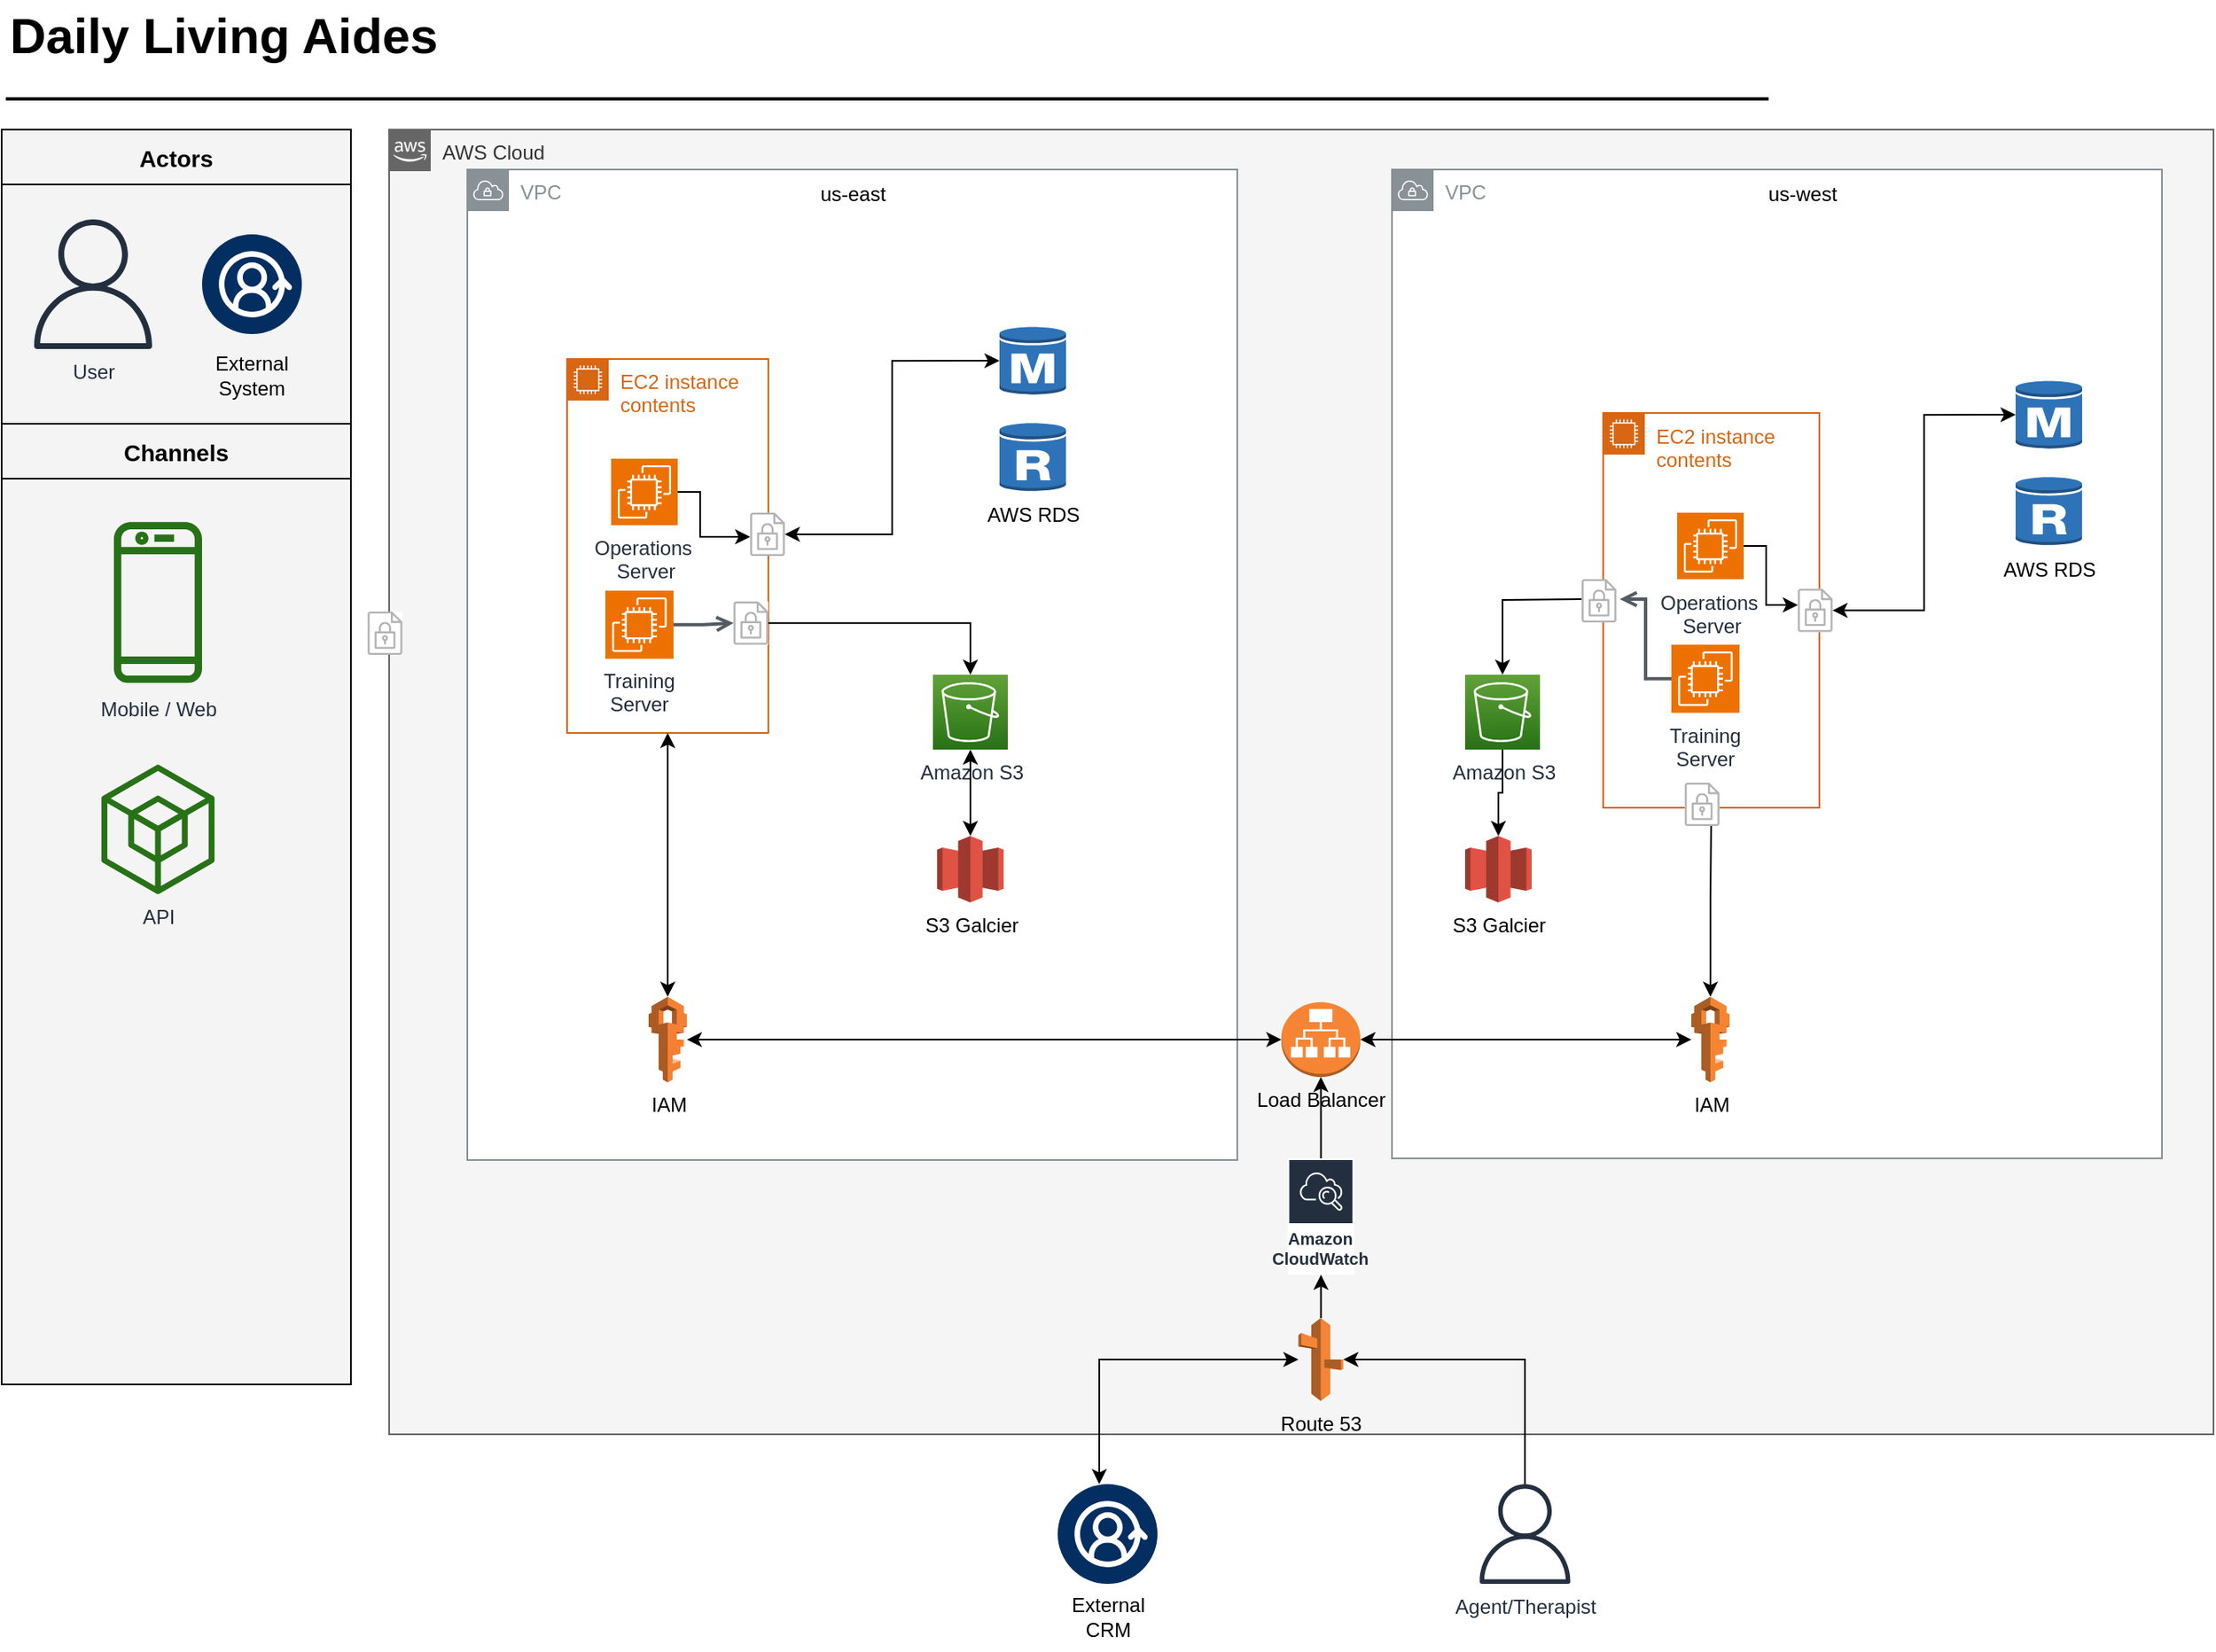 <mxfile version="24.2.3" type="github">
  <diagram id="Ht1M8jgEwFfnCIfOTk4-" name="Page-1">
    <mxGraphModel dx="1647" dy="903" grid="1" gridSize="10" guides="1" tooltips="1" connect="1" arrows="1" fold="1" page="1" pageScale="1" pageWidth="827" pageHeight="1169" background="#ffffff" math="0" shadow="0">
      <root>
        <mxCell id="0" />
        <mxCell id="1" parent="0" />
        <mxCell id="jZVaUwOg5UY3L9NAnvdq-71" value="AWS Cloud" style="points=[[0,0],[0.25,0],[0.5,0],[0.75,0],[1,0],[1,0.25],[1,0.5],[1,0.75],[1,1],[0.75,1],[0.5,1],[0.25,1],[0,1],[0,0.75],[0,0.5],[0,0.25]];outlineConnect=0;html=1;whiteSpace=wrap;fontSize=12;fontStyle=0;shape=mxgraph.aws4.group;grIcon=mxgraph.aws4.group_aws_cloud_alt;strokeColor=#666666;fillColor=#f5f5f5;verticalAlign=top;align=left;spacingLeft=30;dashed=0;labelBackgroundColor=none;container=1;pointerEvents=0;collapsible=0;recursiveResize=0;fontColor=#333333;" parent="1" vertex="1">
          <mxGeometry x="263" y="125" width="1097" height="785" as="geometry" />
        </mxCell>
        <mxCell id="KoPTWkY8e3LpEGwqUNaz-33" value="VPC" style="sketch=0;outlineConnect=0;gradientColor=none;html=1;whiteSpace=wrap;fontSize=12;fontStyle=0;shape=mxgraph.aws4.group;grIcon=mxgraph.aws4.group_vpc;strokeColor=#879196;fillColor=default;verticalAlign=top;align=left;spacingLeft=30;fontColor=#879196;dashed=0;" vertex="1" parent="jZVaUwOg5UY3L9NAnvdq-71">
          <mxGeometry x="47" y="24" width="463" height="596" as="geometry" />
        </mxCell>
        <mxCell id="jZVaUwOg5UY3L9NAnvdq-173" value="" style="group" parent="jZVaUwOg5UY3L9NAnvdq-71" vertex="1" connectable="0">
          <mxGeometry x="-13.0" y="290" width="27.0" height="38" as="geometry" />
        </mxCell>
        <mxCell id="jZVaUwOg5UY3L9NAnvdq-174" value="" style="rounded=0;whiteSpace=wrap;html=1;labelBackgroundColor=#ffffff;fontSize=14;align=center;strokeColor=none;" parent="jZVaUwOg5UY3L9NAnvdq-173" vertex="1">
          <mxGeometry width="21" height="26" as="geometry" />
        </mxCell>
        <mxCell id="jZVaUwOg5UY3L9NAnvdq-175" value="" style="outlineConnect=0;fontColor=#232F3E;gradientColor=none;fillColor=#B3B3B3;strokeColor=none;dashed=0;verticalLabelPosition=bottom;verticalAlign=top;align=center;html=1;fontSize=12;fontStyle=0;aspect=fixed;pointerEvents=1;shape=mxgraph.aws4.encrypted_data;labelBackgroundColor=#ffffff;" parent="jZVaUwOg5UY3L9NAnvdq-173" vertex="1">
          <mxGeometry width="21" height="26" as="geometry" />
        </mxCell>
        <mxCell id="KoPTWkY8e3LpEGwqUNaz-47" value="S3 Galcier" style="outlineConnect=0;dashed=0;verticalLabelPosition=bottom;verticalAlign=top;align=center;html=1;shape=mxgraph.aws3.glacier;fillColor=#E05243;gradientColor=none;" vertex="1" parent="jZVaUwOg5UY3L9NAnvdq-71">
          <mxGeometry x="329.5" y="425" width="40" height="40" as="geometry" />
        </mxCell>
        <mxCell id="KoPTWkY8e3LpEGwqUNaz-69" value="VPC" style="sketch=0;outlineConnect=0;gradientColor=none;html=1;whiteSpace=wrap;fontSize=12;fontStyle=0;shape=mxgraph.aws4.group;grIcon=mxgraph.aws4.group_vpc;strokeColor=#879196;fillColor=default;verticalAlign=top;align=left;spacingLeft=30;fontColor=#879196;dashed=0;" vertex="1" parent="jZVaUwOg5UY3L9NAnvdq-71">
          <mxGeometry x="603" y="24" width="463" height="595" as="geometry" />
        </mxCell>
        <mxCell id="jZVaUwOg5UY3L9NAnvdq-73" value="Amazon S3" style="outlineConnect=0;fontColor=#232F3E;gradientColor=#60A337;gradientDirection=north;fillColor=#277116;strokeColor=#ffffff;dashed=0;verticalLabelPosition=bottom;verticalAlign=top;align=center;html=1;fontSize=12;fontStyle=0;aspect=fixed;shape=mxgraph.aws4.resourceIcon;resIcon=mxgraph.aws4.s3;labelBackgroundColor=none;" parent="jZVaUwOg5UY3L9NAnvdq-71" vertex="1">
          <mxGeometry x="327" y="328" width="45" height="45" as="geometry" />
        </mxCell>
        <mxCell id="KoPTWkY8e3LpEGwqUNaz-32" value="" style="group" vertex="1" connectable="0" parent="jZVaUwOg5UY3L9NAnvdq-71">
          <mxGeometry x="367" y="118" width="40" height="100" as="geometry" />
        </mxCell>
        <mxCell id="KoPTWkY8e3LpEGwqUNaz-12" value="" style="outlineConnect=0;dashed=0;verticalLabelPosition=bottom;verticalAlign=top;align=center;html=1;shape=mxgraph.aws3.rds_db_instance;fillColor=#2E73B8;gradientColor=none;" vertex="1" parent="KoPTWkY8e3LpEGwqUNaz-32">
          <mxGeometry width="40" height="42.105" as="geometry" />
        </mxCell>
        <mxCell id="KoPTWkY8e3LpEGwqUNaz-31" value="AWS RDS&lt;div&gt;&lt;br&gt;&lt;/div&gt;" style="outlineConnect=0;dashed=0;verticalLabelPosition=bottom;verticalAlign=top;align=center;html=1;shape=mxgraph.aws3.rds_db_instance_read_replica;fillColor=#2E73B8;gradientColor=none;" vertex="1" parent="KoPTWkY8e3LpEGwqUNaz-32">
          <mxGeometry y="57.895" width="40" height="42.105" as="geometry" />
        </mxCell>
        <mxCell id="KoPTWkY8e3LpEGwqUNaz-34" value="EC2 instance contents" style="points=[[0,0],[0.25,0],[0.5,0],[0.75,0],[1,0],[1,0.25],[1,0.5],[1,0.75],[1,1],[0.75,1],[0.5,1],[0.25,1],[0,1],[0,0.75],[0,0.5],[0,0.25]];outlineConnect=0;gradientColor=none;html=1;whiteSpace=wrap;fontSize=12;fontStyle=0;container=1;pointerEvents=0;collapsible=0;recursiveResize=0;shape=mxgraph.aws4.group;grIcon=mxgraph.aws4.group_ec2_instance_contents;strokeColor=#D86613;fillColor=none;verticalAlign=top;align=left;spacingLeft=30;fontColor=#D86613;dashed=0;" vertex="1" parent="jZVaUwOg5UY3L9NAnvdq-71">
          <mxGeometry x="107" y="138" width="121" height="225" as="geometry" />
        </mxCell>
        <mxCell id="KoPTWkY8e3LpEGwqUNaz-9" value="" style="group" vertex="1" connectable="0" parent="jZVaUwOg5UY3L9NAnvdq-71">
          <mxGeometry x="130" y="170" width="43.5" height="133" as="geometry" />
        </mxCell>
        <mxCell id="KoPTWkY8e3LpEGwqUNaz-6" value="Training&lt;div&gt;Server&lt;/div&gt;" style="sketch=0;points=[[0,0,0],[0.25,0,0],[0.5,0,0],[0.75,0,0],[1,0,0],[0,1,0],[0.25,1,0],[0.5,1,0],[0.75,1,0],[1,1,0],[0,0.25,0],[0,0.5,0],[0,0.75,0],[1,0.25,0],[1,0.5,0],[1,0.75,0]];outlineConnect=0;fontColor=#232F3E;fillColor=#ED7100;strokeColor=#ffffff;dashed=0;verticalLabelPosition=bottom;verticalAlign=top;align=center;html=1;fontSize=12;fontStyle=0;aspect=fixed;shape=mxgraph.aws4.resourceIcon;resIcon=mxgraph.aws4.ec2;" vertex="1" parent="KoPTWkY8e3LpEGwqUNaz-9">
          <mxGeometry y="107.386" width="40.984" height="40.984" as="geometry" />
        </mxCell>
        <mxCell id="KoPTWkY8e3LpEGwqUNaz-5" value="Operations&amp;nbsp;&lt;div&gt;Server&lt;/div&gt;" style="sketch=0;points=[[0,0,0],[0.25,0,0],[0.5,0,0],[0.75,0,0],[1,0,0],[0,1,0],[0.25,1,0],[0.5,1,0],[0.75,1,0],[1,1,0],[0,0.25,0],[0,0.5,0],[0,0.75,0],[1,0.25,0],[1,0.5,0],[1,0.75,0]];outlineConnect=0;fontColor=#232F3E;fillColor=#ED7100;strokeColor=#ffffff;dashed=0;verticalLabelPosition=bottom;verticalAlign=top;align=center;html=1;fontSize=12;fontStyle=0;aspect=fixed;shape=mxgraph.aws4.resourceIcon;resIcon=mxgraph.aws4.ec2;" vertex="1" parent="jZVaUwOg5UY3L9NAnvdq-71">
          <mxGeometry x="133.5" y="198" width="40" height="40" as="geometry" />
        </mxCell>
        <mxCell id="KoPTWkY8e3LpEGwqUNaz-102" style="edgeStyle=orthogonalEdgeStyle;rounded=0;orthogonalLoop=1;jettySize=auto;html=1;entryX=0;entryY=0.5;entryDx=0;entryDy=0;entryPerimeter=0;startArrow=classic;startFill=1;endArrow=classic;endFill=1;" edge="1" parent="jZVaUwOg5UY3L9NAnvdq-71" source="KoPTWkY8e3LpEGwqUNaz-39" target="KoPTWkY8e3LpEGwqUNaz-114">
          <mxGeometry relative="1" as="geometry" />
        </mxCell>
        <mxCell id="KoPTWkY8e3LpEGwqUNaz-130" style="edgeStyle=orthogonalEdgeStyle;rounded=0;orthogonalLoop=1;jettySize=auto;html=1;startArrow=classic;startFill=1;" edge="1" parent="jZVaUwOg5UY3L9NAnvdq-71" source="KoPTWkY8e3LpEGwqUNaz-39" target="KoPTWkY8e3LpEGwqUNaz-34">
          <mxGeometry relative="1" as="geometry" />
        </mxCell>
        <mxCell id="KoPTWkY8e3LpEGwqUNaz-39" value="IAM" style="outlineConnect=0;dashed=0;verticalLabelPosition=bottom;verticalAlign=top;align=center;html=1;shape=mxgraph.aws3.iam;fillColor=#f58033;gradientColor=none;" vertex="1" parent="jZVaUwOg5UY3L9NAnvdq-71">
          <mxGeometry x="156" y="521.75" width="23" height="51.5" as="geometry" />
        </mxCell>
        <mxCell id="KoPTWkY8e3LpEGwqUNaz-46" style="edgeStyle=orthogonalEdgeStyle;rounded=0;orthogonalLoop=1;jettySize=auto;html=1;" edge="1" parent="jZVaUwOg5UY3L9NAnvdq-71" source="KoPTWkY8e3LpEGwqUNaz-5" target="jZVaUwOg5UY3L9NAnvdq-190">
          <mxGeometry relative="1" as="geometry">
            <mxPoint x="197" y="253" as="targetPoint" />
            <Array as="points">
              <mxPoint x="187" y="218" />
              <mxPoint x="187" y="245" />
            </Array>
          </mxGeometry>
        </mxCell>
        <mxCell id="KoPTWkY8e3LpEGwqUNaz-85" value="Amazon S3" style="outlineConnect=0;fontColor=#232F3E;gradientColor=#60A337;gradientDirection=north;fillColor=#277116;strokeColor=#ffffff;dashed=0;verticalLabelPosition=bottom;verticalAlign=top;align=center;html=1;fontSize=12;fontStyle=0;aspect=fixed;shape=mxgraph.aws4.resourceIcon;resIcon=mxgraph.aws4.s3;labelBackgroundColor=none;" vertex="1" parent="jZVaUwOg5UY3L9NAnvdq-71">
          <mxGeometry x="647" y="328" width="45" height="45" as="geometry" />
        </mxCell>
        <mxCell id="KoPTWkY8e3LpEGwqUNaz-86" value="" style="group" vertex="1" connectable="0" parent="jZVaUwOg5UY3L9NAnvdq-71">
          <mxGeometry x="978" y="150.5" width="40" height="100" as="geometry" />
        </mxCell>
        <mxCell id="KoPTWkY8e3LpEGwqUNaz-87" value="" style="outlineConnect=0;dashed=0;verticalLabelPosition=bottom;verticalAlign=top;align=center;html=1;shape=mxgraph.aws3.rds_db_instance;fillColor=#2E73B8;gradientColor=none;" vertex="1" parent="KoPTWkY8e3LpEGwqUNaz-86">
          <mxGeometry width="40" height="42.105" as="geometry" />
        </mxCell>
        <mxCell id="KoPTWkY8e3LpEGwqUNaz-88" value="AWS RDS&lt;div&gt;&lt;br&gt;&lt;/div&gt;" style="outlineConnect=0;dashed=0;verticalLabelPosition=bottom;verticalAlign=top;align=center;html=1;shape=mxgraph.aws3.rds_db_instance_read_replica;fillColor=#2E73B8;gradientColor=none;" vertex="1" parent="KoPTWkY8e3LpEGwqUNaz-86">
          <mxGeometry y="57.895" width="40" height="42.105" as="geometry" />
        </mxCell>
        <mxCell id="KoPTWkY8e3LpEGwqUNaz-105" style="edgeStyle=orthogonalEdgeStyle;rounded=0;orthogonalLoop=1;jettySize=auto;html=1;" edge="1" parent="jZVaUwOg5UY3L9NAnvdq-71" target="KoPTWkY8e3LpEGwqUNaz-85">
          <mxGeometry relative="1" as="geometry">
            <mxPoint x="717" y="282.5" as="sourcePoint" />
          </mxGeometry>
        </mxCell>
        <mxCell id="KoPTWkY8e3LpEGwqUNaz-90" value="EC2 instance contents" style="points=[[0,0],[0.25,0],[0.5,0],[0.75,0],[1,0],[1,0.25],[1,0.5],[1,0.75],[1,1],[0.75,1],[0.5,1],[0.25,1],[0,1],[0,0.75],[0,0.5],[0,0.25]];outlineConnect=0;gradientColor=none;html=1;whiteSpace=wrap;fontSize=12;fontStyle=0;container=1;pointerEvents=0;collapsible=0;recursiveResize=0;shape=mxgraph.aws4.group;grIcon=mxgraph.aws4.group_ec2_instance_contents;strokeColor=#D86613;fillColor=none;verticalAlign=top;align=left;spacingLeft=30;fontColor=#D86613;dashed=0;" vertex="1" parent="jZVaUwOg5UY3L9NAnvdq-71">
          <mxGeometry x="730" y="170.5" width="130" height="237.5" as="geometry" />
        </mxCell>
        <mxCell id="KoPTWkY8e3LpEGwqUNaz-134" value="" style="group" vertex="1" connectable="0" parent="KoPTWkY8e3LpEGwqUNaz-90">
          <mxGeometry x="-13" y="100" width="21" height="26" as="geometry" />
        </mxCell>
        <mxCell id="KoPTWkY8e3LpEGwqUNaz-135" value="" style="rounded=0;whiteSpace=wrap;html=1;labelBackgroundColor=#ffffff;fontSize=14;align=center;strokeColor=none;" vertex="1" parent="KoPTWkY8e3LpEGwqUNaz-134">
          <mxGeometry width="21" height="26" as="geometry" />
        </mxCell>
        <mxCell id="KoPTWkY8e3LpEGwqUNaz-136" value="" style="outlineConnect=0;fontColor=#232F3E;gradientColor=none;fillColor=#B3B3B3;strokeColor=none;dashed=0;verticalLabelPosition=bottom;verticalAlign=top;align=center;html=1;fontSize=12;fontStyle=0;aspect=fixed;pointerEvents=1;shape=mxgraph.aws4.encrypted_data;labelBackgroundColor=#ffffff;" vertex="1" parent="KoPTWkY8e3LpEGwqUNaz-134">
          <mxGeometry width="21" height="26" as="geometry" />
        </mxCell>
        <mxCell id="KoPTWkY8e3LpEGwqUNaz-137" value="" style="group" vertex="1" connectable="0" parent="KoPTWkY8e3LpEGwqUNaz-90">
          <mxGeometry x="117" y="105.75" width="21" height="26" as="geometry" />
        </mxCell>
        <mxCell id="KoPTWkY8e3LpEGwqUNaz-138" value="" style="rounded=0;whiteSpace=wrap;html=1;labelBackgroundColor=#ffffff;fontSize=14;align=center;strokeColor=none;" vertex="1" parent="KoPTWkY8e3LpEGwqUNaz-137">
          <mxGeometry width="21" height="26" as="geometry" />
        </mxCell>
        <mxCell id="KoPTWkY8e3LpEGwqUNaz-139" value="" style="outlineConnect=0;fontColor=#232F3E;gradientColor=none;fillColor=#B3B3B3;strokeColor=none;dashed=0;verticalLabelPosition=bottom;verticalAlign=top;align=center;html=1;fontSize=12;fontStyle=0;aspect=fixed;pointerEvents=1;shape=mxgraph.aws4.encrypted_data;labelBackgroundColor=#ffffff;" vertex="1" parent="KoPTWkY8e3LpEGwqUNaz-137">
          <mxGeometry width="21" height="26" as="geometry" />
        </mxCell>
        <mxCell id="KoPTWkY8e3LpEGwqUNaz-91" value="" style="group" vertex="1" connectable="0" parent="jZVaUwOg5UY3L9NAnvdq-71">
          <mxGeometry x="771" y="202.5" width="43.5" height="133" as="geometry" />
        </mxCell>
        <mxCell id="KoPTWkY8e3LpEGwqUNaz-92" value="Training&lt;div&gt;Server&lt;/div&gt;" style="sketch=0;points=[[0,0,0],[0.25,0,0],[0.5,0,0],[0.75,0,0],[1,0,0],[0,1,0],[0.25,1,0],[0.5,1,0],[0.75,1,0],[1,1,0],[0,0.25,0],[0,0.5,0],[0,0.75,0],[1,0.25,0],[1,0.5,0],[1,0.75,0]];outlineConnect=0;fontColor=#232F3E;fillColor=#ED7100;strokeColor=#ffffff;dashed=0;verticalLabelPosition=bottom;verticalAlign=top;align=center;html=1;fontSize=12;fontStyle=0;aspect=fixed;shape=mxgraph.aws4.resourceIcon;resIcon=mxgraph.aws4.ec2;" vertex="1" parent="KoPTWkY8e3LpEGwqUNaz-91">
          <mxGeometry y="107.386" width="40.984" height="40.984" as="geometry" />
        </mxCell>
        <mxCell id="KoPTWkY8e3LpEGwqUNaz-93" value="Operations&amp;nbsp;&lt;div&gt;Server&lt;/div&gt;" style="sketch=0;points=[[0,0,0],[0.25,0,0],[0.5,0,0],[0.75,0,0],[1,0,0],[0,1,0],[0.25,1,0],[0.5,1,0],[0.75,1,0],[1,1,0],[0,0.25,0],[0,0.5,0],[0,0.75,0],[1,0.25,0],[1,0.5,0],[1,0.75,0]];outlineConnect=0;fontColor=#232F3E;fillColor=#ED7100;strokeColor=#ffffff;dashed=0;verticalLabelPosition=bottom;verticalAlign=top;align=center;html=1;fontSize=12;fontStyle=0;aspect=fixed;shape=mxgraph.aws4.resourceIcon;resIcon=mxgraph.aws4.ec2;" vertex="1" parent="jZVaUwOg5UY3L9NAnvdq-71">
          <mxGeometry x="774.5" y="230.5" width="40" height="40" as="geometry" />
        </mxCell>
        <mxCell id="KoPTWkY8e3LpEGwqUNaz-104" style="edgeStyle=orthogonalEdgeStyle;rounded=0;orthogonalLoop=1;jettySize=auto;html=1;entryX=1;entryY=0.5;entryDx=0;entryDy=0;entryPerimeter=0;startArrow=classic;startFill=1;endArrow=classic;endFill=1;" edge="1" parent="jZVaUwOg5UY3L9NAnvdq-71" source="KoPTWkY8e3LpEGwqUNaz-95" target="KoPTWkY8e3LpEGwqUNaz-114">
          <mxGeometry relative="1" as="geometry" />
        </mxCell>
        <mxCell id="KoPTWkY8e3LpEGwqUNaz-131" style="edgeStyle=orthogonalEdgeStyle;rounded=0;orthogonalLoop=1;jettySize=auto;html=1;startArrow=classic;startFill=1;" edge="1" parent="jZVaUwOg5UY3L9NAnvdq-71" source="KoPTWkY8e3LpEGwqUNaz-95" target="KoPTWkY8e3LpEGwqUNaz-90">
          <mxGeometry relative="1" as="geometry" />
        </mxCell>
        <mxCell id="KoPTWkY8e3LpEGwqUNaz-95" value="IAM" style="outlineConnect=0;dashed=0;verticalLabelPosition=bottom;verticalAlign=top;align=center;html=1;shape=mxgraph.aws3.iam;fillColor=#f58533;gradientColor=none;" vertex="1" parent="jZVaUwOg5UY3L9NAnvdq-71">
          <mxGeometry x="783" y="521.75" width="23" height="51.5" as="geometry" />
        </mxCell>
        <mxCell id="KoPTWkY8e3LpEGwqUNaz-98" value="" style="edgeStyle=elbowEdgeStyle;rounded=0;orthogonalLoop=1;jettySize=auto;html=1;endArrow=open;endFill=0;strokeColor=#545B64;strokeWidth=2;fontSize=14;exitX=0;exitY=0.5;exitDx=0;exitDy=0;exitPerimeter=0;" edge="1" parent="jZVaUwOg5UY3L9NAnvdq-71" source="KoPTWkY8e3LpEGwqUNaz-92">
          <mxGeometry relative="1" as="geometry">
            <mxPoint x="1078" y="455.5" as="sourcePoint" />
            <mxPoint x="740" y="282.5" as="targetPoint" />
            <Array as="points" />
          </mxGeometry>
        </mxCell>
        <mxCell id="KoPTWkY8e3LpEGwqUNaz-99" style="edgeStyle=orthogonalEdgeStyle;rounded=0;orthogonalLoop=1;jettySize=auto;html=1;" edge="1" parent="jZVaUwOg5UY3L9NAnvdq-71" source="KoPTWkY8e3LpEGwqUNaz-93" target="KoPTWkY8e3LpEGwqUNaz-139">
          <mxGeometry relative="1" as="geometry">
            <Array as="points">
              <mxPoint x="828" y="251" />
              <mxPoint x="828" y="286" />
            </Array>
            <mxPoint x="838" y="285.5" as="targetPoint" />
          </mxGeometry>
        </mxCell>
        <mxCell id="KoPTWkY8e3LpEGwqUNaz-153" style="edgeStyle=orthogonalEdgeStyle;rounded=0;orthogonalLoop=1;jettySize=auto;html=1;" edge="1" parent="jZVaUwOg5UY3L9NAnvdq-71" source="KoPTWkY8e3LpEGwqUNaz-11" target="KoPTWkY8e3LpEGwqUNaz-152">
          <mxGeometry relative="1" as="geometry" />
        </mxCell>
        <mxCell id="KoPTWkY8e3LpEGwqUNaz-11" value="Route 53" style="outlineConnect=0;dashed=0;verticalLabelPosition=bottom;verticalAlign=top;align=center;html=1;shape=mxgraph.aws3.route_53;fillColor=#F58536;gradientColor=none;" vertex="1" parent="jZVaUwOg5UY3L9NAnvdq-71">
          <mxGeometry x="546.75" y="715" width="27" height="50" as="geometry" />
        </mxCell>
        <mxCell id="KoPTWkY8e3LpEGwqUNaz-109" value="us-east" style="text;html=1;align=center;verticalAlign=middle;whiteSpace=wrap;rounded=0;" vertex="1" parent="jZVaUwOg5UY3L9NAnvdq-71">
          <mxGeometry x="248.5" y="24" width="60" height="30" as="geometry" />
        </mxCell>
        <mxCell id="KoPTWkY8e3LpEGwqUNaz-110" value="us-west" style="text;html=1;align=center;verticalAlign=middle;whiteSpace=wrap;rounded=0;" vertex="1" parent="jZVaUwOg5UY3L9NAnvdq-71">
          <mxGeometry x="819.5" y="24" width="60" height="30" as="geometry" />
        </mxCell>
        <mxCell id="KoPTWkY8e3LpEGwqUNaz-114" value="Load Balancer" style="outlineConnect=0;dashed=0;verticalLabelPosition=bottom;verticalAlign=top;align=center;html=1;shape=mxgraph.aws3.application_load_balancer;fillColor=#F58534;gradientColor=none;" vertex="1" parent="jZVaUwOg5UY3L9NAnvdq-71">
          <mxGeometry x="536.5" y="525" width="47.5" height="45" as="geometry" />
        </mxCell>
        <mxCell id="KoPTWkY8e3LpEGwqUNaz-125" value="S3 Galcier" style="outlineConnect=0;dashed=0;verticalLabelPosition=bottom;verticalAlign=top;align=center;html=1;shape=mxgraph.aws3.glacier;fillColor=#E05243;gradientColor=none;" vertex="1" parent="jZVaUwOg5UY3L9NAnvdq-71">
          <mxGeometry x="647" y="425" width="40" height="40" as="geometry" />
        </mxCell>
        <mxCell id="KoPTWkY8e3LpEGwqUNaz-126" style="edgeStyle=orthogonalEdgeStyle;rounded=0;orthogonalLoop=1;jettySize=auto;html=1;entryX=0.5;entryY=0;entryDx=0;entryDy=0;entryPerimeter=0;" edge="1" parent="jZVaUwOg5UY3L9NAnvdq-71" source="KoPTWkY8e3LpEGwqUNaz-85" target="KoPTWkY8e3LpEGwqUNaz-125">
          <mxGeometry relative="1" as="geometry" />
        </mxCell>
        <mxCell id="KoPTWkY8e3LpEGwqUNaz-127" style="edgeStyle=orthogonalEdgeStyle;rounded=0;orthogonalLoop=1;jettySize=auto;html=1;entryX=0.5;entryY=0;entryDx=0;entryDy=0;entryPerimeter=0;startArrow=classic;startFill=1;" edge="1" parent="jZVaUwOg5UY3L9NAnvdq-71" source="jZVaUwOg5UY3L9NAnvdq-73" target="KoPTWkY8e3LpEGwqUNaz-47">
          <mxGeometry relative="1" as="geometry" />
        </mxCell>
        <mxCell id="jZVaUwOg5UY3L9NAnvdq-179" value="" style="group" parent="jZVaUwOg5UY3L9NAnvdq-71" vertex="1" connectable="0">
          <mxGeometry x="779" y="393" width="21" height="26" as="geometry" />
        </mxCell>
        <mxCell id="jZVaUwOg5UY3L9NAnvdq-180" value="" style="rounded=0;whiteSpace=wrap;html=1;labelBackgroundColor=#ffffff;fontSize=14;align=center;strokeColor=none;" parent="jZVaUwOg5UY3L9NAnvdq-179" vertex="1">
          <mxGeometry width="21" height="26" as="geometry" />
        </mxCell>
        <mxCell id="jZVaUwOg5UY3L9NAnvdq-181" value="" style="outlineConnect=0;fontColor=#232F3E;gradientColor=none;fillColor=#B3B3B3;strokeColor=none;dashed=0;verticalLabelPosition=bottom;verticalAlign=top;align=center;html=1;fontSize=12;fontStyle=0;aspect=fixed;pointerEvents=1;shape=mxgraph.aws4.encrypted_data;labelBackgroundColor=#ffffff;" parent="jZVaUwOg5UY3L9NAnvdq-179" vertex="1">
          <mxGeometry width="21" height="26" as="geometry" />
        </mxCell>
        <mxCell id="KoPTWkY8e3LpEGwqUNaz-142" style="edgeStyle=orthogonalEdgeStyle;rounded=0;orthogonalLoop=1;jettySize=auto;html=1;entryX=0;entryY=0.5;entryDx=0;entryDy=0;entryPerimeter=0;startArrow=classic;startFill=1;" edge="1" parent="jZVaUwOg5UY3L9NAnvdq-71" source="KoPTWkY8e3LpEGwqUNaz-139" target="KoPTWkY8e3LpEGwqUNaz-87">
          <mxGeometry relative="1" as="geometry" />
        </mxCell>
        <mxCell id="jZVaUwOg5UY3L9NAnvdq-188" value="" style="group" parent="jZVaUwOg5UY3L9NAnvdq-71" vertex="1" connectable="0">
          <mxGeometry x="217" y="230.5" width="21" height="26" as="geometry" />
        </mxCell>
        <mxCell id="jZVaUwOg5UY3L9NAnvdq-189" value="" style="rounded=0;whiteSpace=wrap;html=1;labelBackgroundColor=#ffffff;fontSize=14;align=center;strokeColor=none;" parent="jZVaUwOg5UY3L9NAnvdq-188" vertex="1">
          <mxGeometry width="21" height="26" as="geometry" />
        </mxCell>
        <mxCell id="jZVaUwOg5UY3L9NAnvdq-190" value="" style="outlineConnect=0;fontColor=#232F3E;gradientColor=none;fillColor=#B3B3B3;strokeColor=none;dashed=0;verticalLabelPosition=bottom;verticalAlign=top;align=center;html=1;fontSize=12;fontStyle=0;aspect=fixed;pointerEvents=1;shape=mxgraph.aws4.encrypted_data;labelBackgroundColor=#ffffff;" parent="jZVaUwOg5UY3L9NAnvdq-188" vertex="1">
          <mxGeometry width="21" height="26" as="geometry" />
        </mxCell>
        <mxCell id="KoPTWkY8e3LpEGwqUNaz-145" style="edgeStyle=orthogonalEdgeStyle;rounded=0;orthogonalLoop=1;jettySize=auto;html=1;entryX=0;entryY=0.5;entryDx=0;entryDy=0;entryPerimeter=0;startArrow=classic;startFill=1;" edge="1" parent="jZVaUwOg5UY3L9NAnvdq-71" source="jZVaUwOg5UY3L9NAnvdq-190" target="KoPTWkY8e3LpEGwqUNaz-12">
          <mxGeometry relative="1" as="geometry" />
        </mxCell>
        <mxCell id="KoPTWkY8e3LpEGwqUNaz-154" style="edgeStyle=orthogonalEdgeStyle;rounded=0;orthogonalLoop=1;jettySize=auto;html=1;" edge="1" parent="jZVaUwOg5UY3L9NAnvdq-71" source="KoPTWkY8e3LpEGwqUNaz-152" target="KoPTWkY8e3LpEGwqUNaz-114">
          <mxGeometry relative="1" as="geometry" />
        </mxCell>
        <mxCell id="KoPTWkY8e3LpEGwqUNaz-152" value="Amazon CloudWatch" style="sketch=0;outlineConnect=0;fontColor=#232F3E;gradientColor=none;strokeColor=#ffffff;fillColor=#232F3E;dashed=0;verticalLabelPosition=middle;verticalAlign=bottom;align=center;html=1;whiteSpace=wrap;fontSize=10;fontStyle=1;spacing=3;shape=mxgraph.aws4.productIcon;prIcon=mxgraph.aws4.cloudwatch;" vertex="1" parent="jZVaUwOg5UY3L9NAnvdq-71">
          <mxGeometry x="540.25" y="619" width="40" height="70" as="geometry" />
        </mxCell>
        <mxCell id="KoPTWkY8e3LpEGwqUNaz-155" style="edgeStyle=orthogonalEdgeStyle;rounded=0;orthogonalLoop=1;jettySize=auto;html=1;exitX=0.5;exitY=1;exitDx=0;exitDy=0;exitPerimeter=0;" edge="1" parent="jZVaUwOg5UY3L9NAnvdq-71" source="KoPTWkY8e3LpEGwqUNaz-47" target="KoPTWkY8e3LpEGwqUNaz-47">
          <mxGeometry relative="1" as="geometry" />
        </mxCell>
        <mxCell id="-QjtrjUzRDEMRZ5MF8oH-47" value="Daily Living Aides" style="text;html=1;resizable=0;points=[];autosize=1;align=left;verticalAlign=top;spacingTop=-4;fontSize=30;fontStyle=1;labelBackgroundColor=none;" parent="1" vertex="1">
          <mxGeometry x="32.5" y="47.5" width="260" height="40" as="geometry" />
        </mxCell>
        <mxCell id="SCVMTBWpLvtzJIhz15lM-1" value="" style="line;strokeWidth=2;html=1;fontSize=14;labelBackgroundColor=none;" parent="1" vertex="1">
          <mxGeometry x="32.5" y="101.5" width="1060" height="10" as="geometry" />
        </mxCell>
        <mxCell id="jZVaUwOg5UY3L9NAnvdq-59" value="Actors" style="swimlane;fontSize=14;align=center;swimlaneFillColor=#f4f4f4;fillColor=#f4f4f4;startSize=33;container=1;pointerEvents=0;collapsible=0;recursiveResize=0;" parent="1" vertex="1">
          <mxGeometry x="30" y="125" width="210" height="177" as="geometry" />
        </mxCell>
        <mxCell id="jZVaUwOg5UY3L9NAnvdq-60" value="User" style="outlineConnect=0;fontColor=#232F3E;gradientColor=none;fillColor=#232F3E;strokeColor=none;dashed=0;verticalLabelPosition=bottom;verticalAlign=top;align=center;html=1;fontSize=12;fontStyle=0;aspect=fixed;pointerEvents=1;shape=mxgraph.aws4.user;labelBackgroundColor=none;" parent="jZVaUwOg5UY3L9NAnvdq-59" vertex="1">
          <mxGeometry x="16" y="54" width="78" height="78" as="geometry" />
        </mxCell>
        <mxCell id="KoPTWkY8e3LpEGwqUNaz-132" value="" style="verticalLabelPosition=bottom;aspect=fixed;html=1;shape=mxgraph.salesforce.customer_3602;" vertex="1" parent="jZVaUwOg5UY3L9NAnvdq-59">
          <mxGeometry x="120.5" y="63" width="60" height="60" as="geometry" />
        </mxCell>
        <mxCell id="jZVaUwOg5UY3L9NAnvdq-62" value="Channels" style="swimlane;fontSize=14;align=center;swimlaneFillColor=#f4f4f4;fillColor=#f4f4f4;startSize=33;container=1;pointerEvents=0;collapsible=0;recursiveResize=0;" parent="1" vertex="1">
          <mxGeometry x="30" y="302" width="210" height="578" as="geometry" />
        </mxCell>
        <mxCell id="jZVaUwOg5UY3L9NAnvdq-65" value="Mobile / Web" style="outlineConnect=0;fontColor=#232F3E;gradientColor=none;strokeColor=none;fillColor=#277116;dashed=0;verticalLabelPosition=bottom;verticalAlign=top;align=center;html=1;fontSize=12;fontStyle=0;shape=mxgraph.aws4.mobile_client;labelBackgroundColor=none;" parent="jZVaUwOg5UY3L9NAnvdq-62" vertex="1">
          <mxGeometry x="67.5" y="57.5" width="53" height="100" as="geometry" />
        </mxCell>
        <mxCell id="jZVaUwOg5UY3L9NAnvdq-95" value="API" style="outlineConnect=0;fontColor=#232F3E;gradientColor=none;fillColor=#277116;strokeColor=none;dashed=0;verticalLabelPosition=bottom;verticalAlign=top;align=center;html=1;fontSize=12;fontStyle=0;aspect=fixed;pointerEvents=1;shape=mxgraph.aws4.external_sdk;labelBackgroundColor=none;" parent="jZVaUwOg5UY3L9NAnvdq-62" vertex="1">
          <mxGeometry x="60" y="205" width="68" height="78" as="geometry" />
        </mxCell>
        <mxCell id="jZVaUwOg5UY3L9NAnvdq-92" value="Agent/Therapist&lt;div&gt;&lt;br&gt;&lt;/div&gt;" style="outlineConnect=0;fontColor=#232F3E;gradientColor=none;fillColor=#232F3E;strokeColor=none;dashed=0;verticalLabelPosition=bottom;verticalAlign=top;align=center;html=1;fontSize=12;fontStyle=0;aspect=fixed;pointerEvents=1;shape=mxgraph.aws4.user;labelBackgroundColor=none;" parent="1" vertex="1">
          <mxGeometry x="916" y="940" width="60" height="60" as="geometry" />
        </mxCell>
        <mxCell id="KoPTWkY8e3LpEGwqUNaz-124" style="edgeStyle=orthogonalEdgeStyle;rounded=0;orthogonalLoop=1;jettySize=auto;html=1;startArrow=classic;startFill=1;" edge="1" parent="1" source="KoPTWkY8e3LpEGwqUNaz-122" target="KoPTWkY8e3LpEGwqUNaz-11">
          <mxGeometry relative="1" as="geometry">
            <Array as="points">
              <mxPoint x="690" y="865" />
            </Array>
          </mxGeometry>
        </mxCell>
        <mxCell id="KoPTWkY8e3LpEGwqUNaz-133" value="External&lt;div&gt;System&lt;/div&gt;" style="text;html=1;align=center;verticalAlign=middle;resizable=0;points=[];autosize=1;strokeColor=none;fillColor=none;" vertex="1" parent="1">
          <mxGeometry x="145" y="253" width="70" height="40" as="geometry" />
        </mxCell>
        <mxCell id="jZVaUwOg5UY3L9NAnvdq-185" value="" style="group" parent="1" vertex="1" connectable="0">
          <mxGeometry x="470" y="408.89" width="21" height="26" as="geometry" />
        </mxCell>
        <mxCell id="jZVaUwOg5UY3L9NAnvdq-186" value="" style="rounded=0;whiteSpace=wrap;html=1;labelBackgroundColor=#ffffff;fontSize=14;align=center;strokeColor=none;" parent="jZVaUwOg5UY3L9NAnvdq-185" vertex="1">
          <mxGeometry width="21" height="26" as="geometry" />
        </mxCell>
        <mxCell id="jZVaUwOg5UY3L9NAnvdq-187" value="" style="outlineConnect=0;fontColor=#232F3E;gradientColor=none;fillColor=#B3B3B3;strokeColor=none;dashed=0;verticalLabelPosition=bottom;verticalAlign=top;align=center;html=1;fontSize=12;fontStyle=0;aspect=fixed;pointerEvents=1;shape=mxgraph.aws4.encrypted_data;labelBackgroundColor=#ffffff;" parent="jZVaUwOg5UY3L9NAnvdq-185" vertex="1">
          <mxGeometry width="21" height="26" as="geometry" />
        </mxCell>
        <mxCell id="KoPTWkY8e3LpEGwqUNaz-144" style="edgeStyle=orthogonalEdgeStyle;rounded=0;orthogonalLoop=1;jettySize=auto;html=1;" edge="1" parent="1" source="jZVaUwOg5UY3L9NAnvdq-187" target="jZVaUwOg5UY3L9NAnvdq-73">
          <mxGeometry relative="1" as="geometry" />
        </mxCell>
        <mxCell id="KoPTWkY8e3LpEGwqUNaz-45" value="" style="edgeStyle=elbowEdgeStyle;rounded=0;orthogonalLoop=1;jettySize=auto;html=1;endArrow=open;endFill=0;strokeColor=#545B64;strokeWidth=2;fontSize=14;exitX=1;exitY=0.5;exitDx=0;exitDy=0;exitPerimeter=0;" edge="1" parent="1" source="KoPTWkY8e3LpEGwqUNaz-6" target="jZVaUwOg5UY3L9NAnvdq-187">
          <mxGeometry relative="1" as="geometry">
            <mxPoint x="700" y="548" as="sourcePoint" />
            <mxPoint x="460" y="423" as="targetPoint" />
            <Array as="points" />
          </mxGeometry>
        </mxCell>
        <mxCell id="KoPTWkY8e3LpEGwqUNaz-150" style="edgeStyle=orthogonalEdgeStyle;rounded=0;orthogonalLoop=1;jettySize=auto;html=1;entryX=1;entryY=0.5;entryDx=0;entryDy=0;entryPerimeter=0;" edge="1" parent="1" source="jZVaUwOg5UY3L9NAnvdq-92" target="KoPTWkY8e3LpEGwqUNaz-11">
          <mxGeometry relative="1" as="geometry">
            <Array as="points">
              <mxPoint x="946" y="865" />
            </Array>
          </mxGeometry>
        </mxCell>
        <mxCell id="KoPTWkY8e3LpEGwqUNaz-151" value="" style="group" vertex="1" connectable="0" parent="1">
          <mxGeometry x="660" y="940" width="70" height="100" as="geometry" />
        </mxCell>
        <mxCell id="KoPTWkY8e3LpEGwqUNaz-122" value="" style="verticalLabelPosition=bottom;aspect=fixed;html=1;shape=mxgraph.salesforce.customer_3602;" vertex="1" parent="KoPTWkY8e3LpEGwqUNaz-151">
          <mxGeometry x="5" width="60" height="60" as="geometry" />
        </mxCell>
        <mxCell id="KoPTWkY8e3LpEGwqUNaz-143" value="External&lt;div&gt;CRM&lt;/div&gt;" style="text;html=1;align=center;verticalAlign=middle;resizable=0;points=[];autosize=1;strokeColor=none;fillColor=none;" vertex="1" parent="KoPTWkY8e3LpEGwqUNaz-151">
          <mxGeometry y="60" width="70" height="40" as="geometry" />
        </mxCell>
      </root>
    </mxGraphModel>
  </diagram>
</mxfile>
